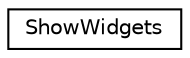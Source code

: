 digraph "Graphe hiérarchique des classes"
{
  edge [fontname="Helvetica",fontsize="10",labelfontname="Helvetica",labelfontsize="10"];
  node [fontname="Helvetica",fontsize="10",shape=record];
  rankdir="LR";
  Node1 [label="ShowWidgets",height=0.2,width=0.4,color="black", fillcolor="white", style="filled",URL="$class_show_widgets.html"];
}
